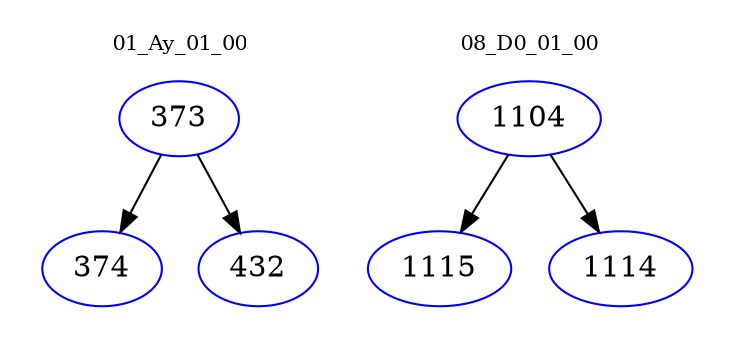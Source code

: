 digraph{
subgraph cluster_0 {
color = white
label = "01_Ay_01_00";
fontsize=10;
T0_373 [label="373", color="blue"]
T0_373 -> T0_374 [color="black"]
T0_374 [label="374", color="blue"]
T0_373 -> T0_432 [color="black"]
T0_432 [label="432", color="blue"]
}
subgraph cluster_1 {
color = white
label = "08_D0_01_00";
fontsize=10;
T1_1104 [label="1104", color="blue"]
T1_1104 -> T1_1115 [color="black"]
T1_1115 [label="1115", color="blue"]
T1_1104 -> T1_1114 [color="black"]
T1_1114 [label="1114", color="blue"]
}
}
